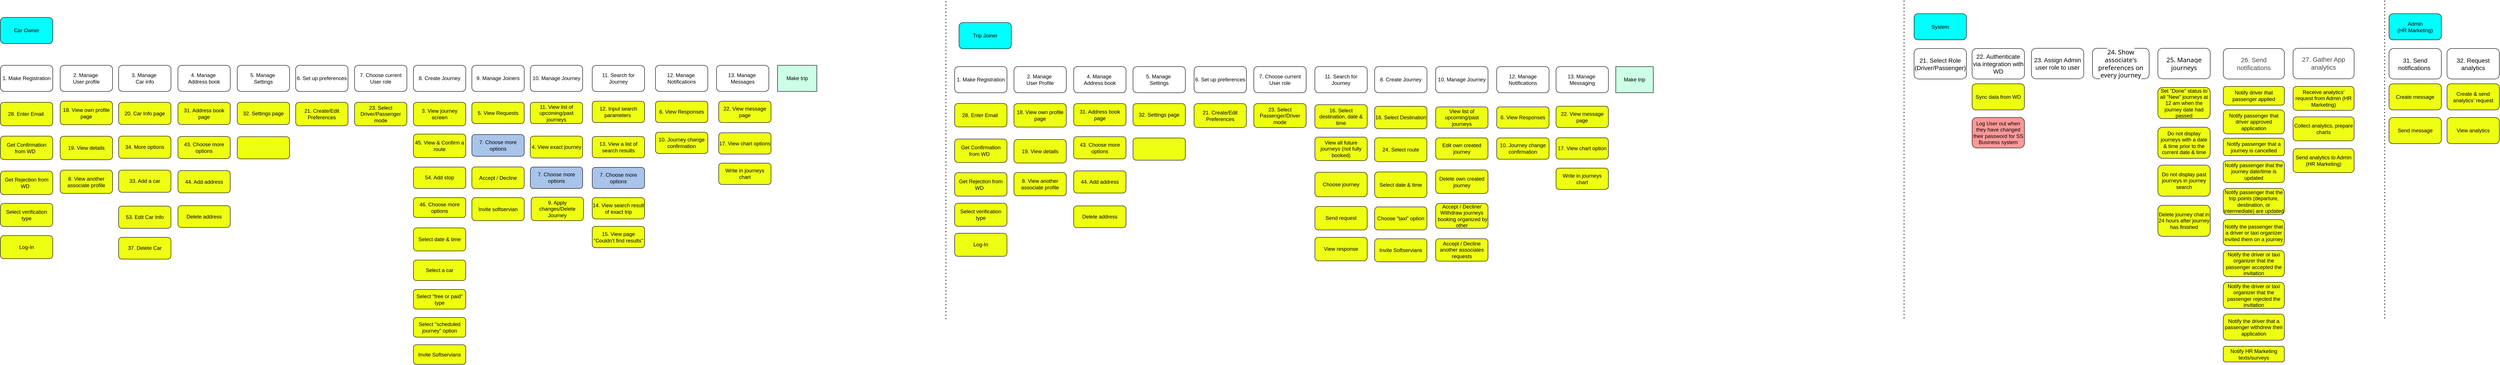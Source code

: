 <mxfile version="13.10.0" type="device"><diagram id="d3AFdZgEPiyiowlyRzLL" name="Page-1"><mxGraphModel dx="1703" dy="728" grid="1" gridSize="10" guides="1" tooltips="1" connect="1" arrows="1" fold="1" page="1" pageScale="1" pageWidth="1100" pageHeight="850" math="0" shadow="0"><root><mxCell id="0"/><mxCell id="1" parent="0"/><mxCell id="xVtE0BD7eOdmtoDWy0wk-1" value="Car Owner" style="rounded=1;whiteSpace=wrap;html=1;fillColor=#00FFFF;" parent="1" vertex="1"><mxGeometry x="33" y="47" width="120" height="60" as="geometry"/></mxCell><mxCell id="xVtE0BD7eOdmtoDWy0wk-2" value="Trip Joiner" style="rounded=1;whiteSpace=wrap;html=1;fillColor=#00FFFF;" parent="1" vertex="1"><mxGeometry x="2231" y="59" width="120" height="60" as="geometry"/></mxCell><mxCell id="xVtE0BD7eOdmtoDWy0wk-3" value="1. Make Registration" style="rounded=1;whiteSpace=wrap;html=1;" parent="1" vertex="1"><mxGeometry x="33" y="157" width="120" height="60" as="geometry"/></mxCell><mxCell id="xVtE0BD7eOdmtoDWy0wk-4" value="2. Manage&amp;nbsp;&lt;br&gt;User profile" style="rounded=1;whiteSpace=wrap;html=1;" parent="1" vertex="1"><mxGeometry x="170" y="157" width="120" height="60" as="geometry"/></mxCell><mxCell id="xVtE0BD7eOdmtoDWy0wk-5" value="8. Create Journey" style="rounded=1;whiteSpace=wrap;html=1;" parent="1" vertex="1"><mxGeometry x="980" y="157" width="120" height="60" as="geometry"/></mxCell><mxCell id="xVtE0BD7eOdmtoDWy0wk-7" value="9. Manage Joiners" style="rounded=1;whiteSpace=wrap;html=1;" parent="1" vertex="1"><mxGeometry x="1114" y="157" width="120" height="60" as="geometry"/></mxCell><mxCell id="xVtE0BD7eOdmtoDWy0wk-8" value="10. Manage Journey" style="rounded=1;whiteSpace=wrap;html=1;" parent="1" vertex="1"><mxGeometry x="1248" y="157" width="120" height="60" as="geometry"/></mxCell><mxCell id="xVtE0BD7eOdmtoDWy0wk-9" value="Make trip" style="rounded=0;whiteSpace=wrap;html=1;fillColor=#CCFFE6;" parent="1" vertex="1"><mxGeometry x="1815" y="157" width="90" height="60" as="geometry"/></mxCell><mxCell id="xVtE0BD7eOdmtoDWy0wk-10" value="28. Enter Email&amp;nbsp;" style="rounded=1;whiteSpace=wrap;html=1;fillColor=#EFFF12;" parent="1" vertex="1"><mxGeometry x="33" y="242" width="120" height="54" as="geometry"/></mxCell><mxCell id="xVtE0BD7eOdmtoDWy0wk-13" value="45. View &amp;amp; Confirm a route" style="rounded=1;whiteSpace=wrap;html=1;fillColor=#EFFF12;" parent="1" vertex="1"><mxGeometry x="980" y="315" width="120" height="54" as="geometry"/></mxCell><mxCell id="xVtE0BD7eOdmtoDWy0wk-17" value="6. Set up preferences" style="rounded=1;whiteSpace=wrap;html=1;" parent="1" vertex="1"><mxGeometry x="710" y="157" width="120" height="60" as="geometry"/></mxCell><mxCell id="xVtE0BD7eOdmtoDWy0wk-18" value="21. Create/Edit Preferences" style="rounded=1;whiteSpace=wrap;html=1;fillColor=#EFFF12;" parent="1" vertex="1"><mxGeometry x="710" y="242" width="120" height="54" as="geometry"/></mxCell><mxCell id="xVtE0BD7eOdmtoDWy0wk-20" value="Invite softservian" style="rounded=1;whiteSpace=wrap;html=1;fillColor=#EFFF12;" parent="1" vertex="1"><mxGeometry x="1114" y="461" width="120" height="53" as="geometry"/></mxCell><mxCell id="xVtE0BD7eOdmtoDWy0wk-21" value="5. View Requests" style="rounded=1;whiteSpace=wrap;html=1;fillColor=#EFFF12;" parent="1" vertex="1"><mxGeometry x="1114" y="242" width="120" height="49" as="geometry"/></mxCell><mxCell id="xVtE0BD7eOdmtoDWy0wk-22" value="Accept / Decline" style="rounded=1;whiteSpace=wrap;html=1;fillColor=#EFFF12;" parent="1" vertex="1"><mxGeometry x="1114" y="390.5" width="120" height="50" as="geometry"/></mxCell><mxCell id="xVtE0BD7eOdmtoDWy0wk-25" value="Log-In" style="rounded=1;whiteSpace=wrap;html=1;fillColor=#EFFF12;" parent="1" vertex="1"><mxGeometry x="33" y="548.25" width="120" height="53" as="geometry"/></mxCell><mxCell id="xVtE0BD7eOdmtoDWy0wk-29" value="13. Manage&amp;nbsp;&lt;br&gt;Messaging" style="rounded=1;whiteSpace=wrap;html=1;" parent="1" vertex="1"><mxGeometry x="3600" y="160" width="120" height="60" as="geometry"/></mxCell><mxCell id="xVtE0BD7eOdmtoDWy0wk-30" value="12. Manage Notifications" style="rounded=1;whiteSpace=wrap;html=1;" parent="1" vertex="1"><mxGeometry x="3464" y="160" width="120" height="60" as="geometry"/></mxCell><mxCell id="xVtE0BD7eOdmtoDWy0wk-33" value="" style="endArrow=none;dashed=1;html=1;dashPattern=1 3;strokeWidth=2;" parent="1" edge="1"><mxGeometry width="50" height="50" relative="1" as="geometry"><mxPoint x="2201" y="740" as="sourcePoint"/><mxPoint x="2201" y="10" as="targetPoint"/></mxGeometry></mxCell><mxCell id="xVtE0BD7eOdmtoDWy0wk-34" value="Make trip" style="rounded=0;whiteSpace=wrap;html=1;fillColor=#CCFFE6;" parent="1" vertex="1"><mxGeometry x="3737" y="160" width="86" height="60" as="geometry"/></mxCell><mxCell id="xVtE0BD7eOdmtoDWy0wk-35" value="System" style="rounded=1;whiteSpace=wrap;html=1;fillColor=#00FFFF;" parent="1" vertex="1"><mxGeometry x="4421" y="38.5" width="120" height="60" as="geometry"/></mxCell><mxCell id="xVtE0BD7eOdmtoDWy0wk-36" value="&lt;font style=&quot;font-size: 14px&quot;&gt;21. Select Role (Driver/Passenger)&lt;/font&gt;" style="rounded=1;whiteSpace=wrap;html=1;" parent="1" vertex="1"><mxGeometry x="4421" y="118.5" width="120" height="70" as="geometry"/></mxCell><mxCell id="B_9zIE_i-Jm8d3sQfP0X-3" value="Select verification type" style="rounded=1;whiteSpace=wrap;html=1;fillColor=#EFFF12;" parent="1" vertex="1"><mxGeometry x="33" y="474.25" width="120" height="53" as="geometry"/></mxCell><mxCell id="B_9zIE_i-Jm8d3sQfP0X-6" value="13. Manage&amp;nbsp;&lt;br&gt;Messages" style="rounded=1;whiteSpace=wrap;html=1;" parent="1" vertex="1"><mxGeometry x="1675" y="157" width="120" height="60" as="geometry"/></mxCell><mxCell id="B_9zIE_i-Jm8d3sQfP0X-8" value="8. View another associate profile" style="rounded=1;whiteSpace=wrap;html=1;fillColor=#EFFF12;" parent="1" vertex="1"><mxGeometry x="170" y="397.75" width="120" height="53.5" as="geometry"/></mxCell><mxCell id="B_9zIE_i-Jm8d3sQfP0X-9" value="Log User out when they have changed their password for SS Business system" style="rounded=1;whiteSpace=wrap;html=1;fillColor=#FF9999;" parent="1" vertex="1"><mxGeometry x="4554" y="277" width="120" height="70" as="geometry"/></mxCell><mxCell id="B_9zIE_i-Jm8d3sQfP0X-10" value="&lt;font style=&quot;font-size: 14px&quot;&gt;22. Authenticate via integration with WD&lt;/font&gt;" style="rounded=1;whiteSpace=wrap;html=1;" parent="1" vertex="1"><mxGeometry x="4554" y="118.5" width="120" height="70" as="geometry"/></mxCell><mxCell id="B_9zIE_i-Jm8d3sQfP0X-11" value="" style="endArrow=none;dashed=1;html=1;dashPattern=1 3;strokeWidth=2;" parent="1" edge="1"><mxGeometry width="50" height="50" relative="1" as="geometry"><mxPoint x="4398" y="738.5" as="sourcePoint"/><mxPoint x="4398" y="8.5" as="targetPoint"/></mxGeometry></mxCell><mxCell id="B_9zIE_i-Jm8d3sQfP0X-12" value="&lt;font style=&quot;font-size: 14px&quot;&gt;23. Assign Admin user role to user&lt;/font&gt;" style="rounded=1;whiteSpace=wrap;html=1;" parent="1" vertex="1"><mxGeometry x="4690" y="118" width="120" height="70" as="geometry"/></mxCell><mxCell id="B_9zIE_i-Jm8d3sQfP0X-13" value="&lt;span style=&quot;font-family: &amp;#34;calibri&amp;#34; , &amp;#34;segoe ui&amp;#34; , &amp;#34;calibri&amp;#34; , &amp;#34;thonburi&amp;#34; , &amp;#34;arial&amp;#34; , &amp;#34;verdana&amp;#34; , sans-serif , &amp;#34;mongolian baiti&amp;#34; , &amp;#34;microsoft yi baiti&amp;#34; , &amp;#34;javanese text&amp;#34; ; font-size: 14.667px ; background-color: rgb(255 , 255 , 255)&quot;&gt;24. Show associate's preferences on every journey&lt;/span&gt;" style="rounded=1;whiteSpace=wrap;html=1;" parent="1" vertex="1"><mxGeometry x="4830" y="118" width="130" height="70" as="geometry"/></mxCell><mxCell id="B_9zIE_i-Jm8d3sQfP0X-14" value="Sync data from WD" style="rounded=1;whiteSpace=wrap;html=1;fillColor=#EFFF12;" parent="1" vertex="1"><mxGeometry x="4554" y="199.5" width="120" height="60" as="geometry"/></mxCell><mxCell id="B_9zIE_i-Jm8d3sQfP0X-16" value="3. Manage&amp;nbsp;&lt;br&gt;Car info" style="rounded=1;whiteSpace=wrap;html=1;" parent="1" vertex="1"><mxGeometry x="304" y="157" width="120" height="60" as="geometry"/></mxCell><mxCell id="B_9zIE_i-Jm8d3sQfP0X-19" value="20. Car Info page" style="rounded=1;whiteSpace=wrap;html=1;fillColor=#EFFF12;" parent="1" vertex="1"><mxGeometry x="304" y="242" width="120" height="51" as="geometry"/></mxCell><mxCell id="B_9zIE_i-Jm8d3sQfP0X-20" value="53. Edit Car Info" style="rounded=1;whiteSpace=wrap;html=1;fillColor=#EFFF12;" parent="1" vertex="1"><mxGeometry x="304" y="480.5" width="120" height="51" as="geometry"/></mxCell><mxCell id="B_9zIE_i-Jm8d3sQfP0X-22" value="37. Delete Car" style="rounded=1;whiteSpace=wrap;html=1;fillColor=#EFFF12;" parent="1" vertex="1"><mxGeometry x="304" y="552.25" width="120" height="50" as="geometry"/></mxCell><mxCell id="B_9zIE_i-Jm8d3sQfP0X-24" value="Select date &amp;amp; time" style="rounded=1;whiteSpace=wrap;html=1;fillColor=#EFFF12;" parent="1" vertex="1"><mxGeometry x="980" y="530.5" width="120" height="53" as="geometry"/></mxCell><mxCell id="B_9zIE_i-Jm8d3sQfP0X-26" value="Select a car" style="rounded=1;whiteSpace=wrap;html=1;fillColor=#EFFF12;" parent="1" vertex="1"><mxGeometry x="980" y="604.5" width="120" height="47" as="geometry"/></mxCell><mxCell id="B_9zIE_i-Jm8d3sQfP0X-28" value="4. View exact journey" style="rounded=1;whiteSpace=wrap;html=1;fillColor=#EFFF12;" parent="1" vertex="1"><mxGeometry x="1248" y="319.75" width="120" height="50.25" as="geometry"/></mxCell><mxCell id="B_9zIE_i-Jm8d3sQfP0X-30" value="7. Choose more options" style="rounded=1;whiteSpace=wrap;html=1;fillColor=#A9C4EB;" parent="1" vertex="1"><mxGeometry x="1248" y="390.75" width="120" height="49.25" as="geometry"/></mxCell><mxCell id="B_9zIE_i-Jm8d3sQfP0X-31" value="Select &quot;free or paid&quot; type" style="rounded=1;whiteSpace=wrap;html=1;fillColor=#EFFF12;" parent="1" vertex="1"><mxGeometry x="980" y="672" width="120" height="45" as="geometry"/></mxCell><mxCell id="B_9zIE_i-Jm8d3sQfP0X-32" value="Select &quot;scheduled journey&quot; option" style="rounded=1;whiteSpace=wrap;html=1;fillColor=#EFFF12;" parent="1" vertex="1"><mxGeometry x="980" y="736.5" width="120" height="45" as="geometry"/></mxCell><mxCell id="B_9zIE_i-Jm8d3sQfP0X-33" value="Invite Softservians" style="rounded=1;whiteSpace=wrap;html=1;fillColor=#EFFF12;" parent="1" vertex="1"><mxGeometry x="980" y="799" width="120" height="45" as="geometry"/></mxCell><mxCell id="B_9zIE_i-Jm8d3sQfP0X-34" value="7. Choose current User role" style="rounded=1;whiteSpace=wrap;html=1;" parent="1" vertex="1"><mxGeometry x="845" y="157" width="120" height="60" as="geometry"/></mxCell><mxCell id="B_9zIE_i-Jm8d3sQfP0X-35" value="23. Select Driver/Passenger mode" style="rounded=1;whiteSpace=wrap;html=1;fillColor=#EFFF12;" parent="1" vertex="1"><mxGeometry x="845" y="242" width="120" height="54" as="geometry"/></mxCell><mxCell id="B_9zIE_i-Jm8d3sQfP0X-38" value="46. Choose more options" style="rounded=1;whiteSpace=wrap;html=1;fillColor=#EFFF12;" parent="1" vertex="1"><mxGeometry x="980" y="461" width="120" height="45.5" as="geometry"/></mxCell><mxCell id="B_9zIE_i-Jm8d3sQfP0X-39" value="1. Make Registration" style="rounded=1;whiteSpace=wrap;html=1;" parent="1" vertex="1"><mxGeometry x="2221" y="160" width="120" height="60" as="geometry"/></mxCell><mxCell id="B_9zIE_i-Jm8d3sQfP0X-40" value="2. Manage&amp;nbsp;&lt;br&gt;User Profile" style="rounded=1;whiteSpace=wrap;html=1;" parent="1" vertex="1"><mxGeometry x="2357" y="160" width="120" height="60" as="geometry"/></mxCell><mxCell id="B_9zIE_i-Jm8d3sQfP0X-47" value="8. Create Journey" style="rounded=1;whiteSpace=wrap;html=1;" parent="1" vertex="1"><mxGeometry x="3184" y="160" width="120" height="60" as="geometry"/></mxCell><mxCell id="B_9zIE_i-Jm8d3sQfP0X-48" value="16. Select Destination" style="rounded=1;whiteSpace=wrap;html=1;fillColor=#EFFF12;" parent="1" vertex="1"><mxGeometry x="3184" y="251.25" width="120" height="51.5" as="geometry"/></mxCell><mxCell id="B_9zIE_i-Jm8d3sQfP0X-49" value="6. Set up preferences" style="rounded=1;whiteSpace=wrap;html=1;" parent="1" vertex="1"><mxGeometry x="2770" y="160" width="120" height="60" as="geometry"/></mxCell><mxCell id="B_9zIE_i-Jm8d3sQfP0X-51" value="Select date &amp;amp; time" style="rounded=1;whiteSpace=wrap;html=1;fillColor=#EFFF12;" parent="1" vertex="1"><mxGeometry x="3184" y="402" width="120" height="59" as="geometry"/></mxCell><mxCell id="B_9zIE_i-Jm8d3sQfP0X-56" value="Choose &quot;taxi&quot; option" style="rounded=1;whiteSpace=wrap;html=1;fillColor=#EFFF12;" parent="1" vertex="1"><mxGeometry x="3184" y="482.25" width="120" height="53" as="geometry"/></mxCell><mxCell id="B_9zIE_i-Jm8d3sQfP0X-57" value="7. Choose current User role" style="rounded=1;whiteSpace=wrap;html=1;" parent="1" vertex="1"><mxGeometry x="2907" y="160" width="120" height="60" as="geometry"/></mxCell><mxCell id="B_9zIE_i-Jm8d3sQfP0X-59" value="23. Select Passenger/Driver mode" style="rounded=1;whiteSpace=wrap;html=1;fillColor=#EFFF12;" parent="1" vertex="1"><mxGeometry x="2907" y="245" width="120" height="55" as="geometry"/></mxCell><mxCell id="B_9zIE_i-Jm8d3sQfP0X-60" value="24. Select route" style="rounded=1;whiteSpace=wrap;html=1;fillColor=#EFFF12;" parent="1" vertex="1"><mxGeometry x="3184" y="323.5" width="120" height="55" as="geometry"/></mxCell><mxCell id="B_9zIE_i-Jm8d3sQfP0X-61" value="11. Search for Journey" style="rounded=1;whiteSpace=wrap;html=1;" parent="1" vertex="1"><mxGeometry x="3047" y="160" width="120" height="60" as="geometry"/></mxCell><mxCell id="B_9zIE_i-Jm8d3sQfP0X-62" value="16. Select destination, date &amp;amp; time" style="rounded=1;whiteSpace=wrap;html=1;fillColor=#EFFF12;" parent="1" vertex="1"><mxGeometry x="3047" y="247.5" width="120" height="54" as="geometry"/></mxCell><mxCell id="B_9zIE_i-Jm8d3sQfP0X-66" value="Choose journey" style="rounded=1;whiteSpace=wrap;html=1;fillColor=#EFFF12;" parent="1" vertex="1"><mxGeometry x="3047" y="402.75" width="120" height="56.25" as="geometry"/></mxCell><mxCell id="B_9zIE_i-Jm8d3sQfP0X-67" value="Send request" style="rounded=1;whiteSpace=wrap;html=1;fillColor=#EFFF12;" parent="1" vertex="1"><mxGeometry x="3047" y="481.25" width="120" height="54" as="geometry"/></mxCell><mxCell id="B_9zIE_i-Jm8d3sQfP0X-68" value="View response" style="rounded=1;whiteSpace=wrap;html=1;fillColor=#EFFF12;" parent="1" vertex="1"><mxGeometry x="3047" y="552.25" width="120" height="54" as="geometry"/></mxCell><mxCell id="B_9zIE_i-Jm8d3sQfP0X-73" value="View all future journeys (not fully booked)" style="rounded=1;whiteSpace=wrap;html=1;fillColor=#EFFF12;" parent="1" vertex="1"><mxGeometry x="3047" y="322" width="120" height="54" as="geometry"/></mxCell><mxCell id="B_9zIE_i-Jm8d3sQfP0X-74" value="10. Manage Journey" style="rounded=1;whiteSpace=wrap;html=1;" parent="1" vertex="1"><mxGeometry x="3324" y="160" width="120" height="60" as="geometry"/></mxCell><mxCell id="B_9zIE_i-Jm8d3sQfP0X-75" value="Edit own created journey" style="rounded=1;whiteSpace=wrap;html=1;fillColor=#EFFF12;" parent="1" vertex="1"><mxGeometry x="3324" y="323.75" width="120" height="49" as="geometry"/></mxCell><mxCell id="B_9zIE_i-Jm8d3sQfP0X-76" value="Delete own created journey" style="rounded=1;whiteSpace=wrap;html=1;fillColor=#EFFF12;" parent="1" vertex="1"><mxGeometry x="3324" y="397.5" width="120" height="54" as="geometry"/></mxCell><mxCell id="B_9zIE_i-Jm8d3sQfP0X-77" value="Accept / Decline/ Withdraw journeys&lt;br&gt;&amp;nbsp;booking organized by other" style="rounded=1;whiteSpace=wrap;html=1;fillColor=#EFFF12;" parent="1" vertex="1"><mxGeometry x="3324" y="474.25" width="120" height="57.25" as="geometry"/></mxCell><mxCell id="B_9zIE_i-Jm8d3sQfP0X-78" value="Accept / Decline another associates requests" style="rounded=1;whiteSpace=wrap;html=1;fillColor=#EFFF12;" parent="1" vertex="1"><mxGeometry x="3324" y="555.5" width="120" height="51.5" as="geometry"/></mxCell><mxCell id="B_9zIE_i-Jm8d3sQfP0X-83" value="View list of upcoming/past journeys" style="rounded=1;whiteSpace=wrap;html=1;fillColor=#EFFF12;" parent="1" vertex="1"><mxGeometry x="3324" y="252.5" width="120" height="49" as="geometry"/></mxCell><mxCell id="B_9zIE_i-Jm8d3sQfP0X-84" value="11. View list of upcoming/past journeys" style="rounded=1;whiteSpace=wrap;html=1;fillColor=#EFFF12;" parent="1" vertex="1"><mxGeometry x="1248" y="242" width="120" height="49" as="geometry"/></mxCell><mxCell id="B_9zIE_i-Jm8d3sQfP0X-86" value="Invite Softservians" style="rounded=1;whiteSpace=wrap;html=1;fillColor=#EFFF12;" parent="1" vertex="1"><mxGeometry x="3184" y="555.5" width="120" height="53" as="geometry"/></mxCell><mxCell id="B_9zIE_i-Jm8d3sQfP0X-87" value="12. Manage&amp;nbsp;&lt;br&gt;Notifications" style="rounded=1;whiteSpace=wrap;html=1;" parent="1" vertex="1"><mxGeometry x="1535" y="157" width="120" height="60" as="geometry"/></mxCell><mxCell id="B_9zIE_i-Jm8d3sQfP0X-88" value="6. View Responses" style="rounded=1;whiteSpace=wrap;html=1;fillColor=#EFFF12;" parent="1" vertex="1"><mxGeometry x="3464" y="252.5" width="120" height="49" as="geometry"/></mxCell><mxCell id="B_9zIE_i-Jm8d3sQfP0X-89" value="&lt;span style=&quot;color: rgb(68 , 68 , 68) ; font-family: &amp;#34;calibri&amp;#34; , sans-serif , &amp;#34;mongolian baiti&amp;#34; , &amp;#34;microsoft yi baiti&amp;#34; , &amp;#34;javanese text&amp;#34; , &amp;#34;yu gothic&amp;#34; ; font-size: 14.667px ; text-align: left ; background-color: rgb(255 , 255 , 255)&quot;&gt;26. Send notifications&lt;/span&gt;" style="rounded=1;whiteSpace=wrap;html=1;" parent="1" vertex="1"><mxGeometry x="5130" y="118.5" width="140" height="70" as="geometry"/></mxCell><mxCell id="B_9zIE_i-Jm8d3sQfP0X-90" value="Notify driver that passenger applied" style="rounded=1;whiteSpace=wrap;html=1;fillColor=#EFFF12;" parent="1" vertex="1"><mxGeometry x="5130" y="205.5" width="140" height="43" as="geometry"/></mxCell><mxCell id="B_9zIE_i-Jm8d3sQfP0X-91" value="Notify passenger that driver approved application" style="rounded=1;whiteSpace=wrap;html=1;fillColor=#EFFF12;" parent="1" vertex="1"><mxGeometry x="5130" y="259.5" width="140" height="55" as="geometry"/></mxCell><mxCell id="B_9zIE_i-Jm8d3sQfP0X-92" value="Notify passenger that a journey is cancelled" style="rounded=1;whiteSpace=wrap;html=1;fillColor=#EFFF12;" parent="1" vertex="1"><mxGeometry x="5130" y="324.5" width="140" height="40" as="geometry"/></mxCell><mxCell id="B_9zIE_i-Jm8d3sQfP0X-93" value="Notify passenger that the journey date/time is updated" style="rounded=1;whiteSpace=wrap;html=1;fillColor=#EFFF12;" parent="1" vertex="1"><mxGeometry x="5130" y="376.25" width="140" height="50.25" as="geometry"/></mxCell><mxCell id="B_9zIE_i-Jm8d3sQfP0X-94" value="Notify passenger that the trip points (departure, destination, or intermediate) are updated" style="rounded=1;whiteSpace=wrap;html=1;fillColor=#EFFF12;" parent="1" vertex="1"><mxGeometry x="5130" y="439.75" width="140" height="60" as="geometry"/></mxCell><mxCell id="B_9zIE_i-Jm8d3sQfP0X-95" value="Notify the passenger that a driver or taxi organizer invited them on a journey" style="rounded=1;whiteSpace=wrap;html=1;fillColor=#EFFF12;" parent="1" vertex="1"><mxGeometry x="5130" y="511.5" width="140" height="60" as="geometry"/></mxCell><mxCell id="B_9zIE_i-Jm8d3sQfP0X-96" value="Notify the driver or taxi organizer that the passenger accepted the invitation" style="rounded=1;whiteSpace=wrap;html=1;fillColor=#EFFF12;" parent="1" vertex="1"><mxGeometry x="5130" y="582.5" width="140" height="60" as="geometry"/></mxCell><mxCell id="B_9zIE_i-Jm8d3sQfP0X-97" value="Notify the driver or taxi organizer that the passenger rejected the invitation" style="rounded=1;whiteSpace=wrap;html=1;fillColor=#EFFF12;" parent="1" vertex="1"><mxGeometry x="5130" y="655.5" width="140" height="60" as="geometry"/></mxCell><mxCell id="B_9zIE_i-Jm8d3sQfP0X-98" value="Notify the driver that a passenger withdrew their application" style="rounded=1;whiteSpace=wrap;html=1;fillColor=#EFFF12;" parent="1" vertex="1"><mxGeometry x="5130" y="728.5" width="140" height="60" as="geometry"/></mxCell><mxCell id="B_9zIE_i-Jm8d3sQfP0X-101" value="17. View chart option" style="rounded=1;whiteSpace=wrap;html=1;fillColor=#EFFF12;" parent="1" vertex="1"><mxGeometry x="3600" y="323.5" width="120" height="49" as="geometry"/></mxCell><mxCell id="B_9zIE_i-Jm8d3sQfP0X-102" value="Notify HR Marketing texts/surveys" style="rounded=1;whiteSpace=wrap;html=1;fillColor=#EFFF12;" parent="1" vertex="1"><mxGeometry x="5130" y="802.5" width="140" height="36" as="geometry"/></mxCell><mxCell id="B_9zIE_i-Jm8d3sQfP0X-103" value="&lt;div&gt;&lt;font color=&quot;#444444&quot; face=&quot;calibri, sans-serif, mongolian baiti, microsoft yi baiti, javanese text, yu gothic&quot;&gt;&lt;span style=&quot;font-size: 14.667px ; background-color: rgb(255 , 255 , 255)&quot;&gt;27. Gather App analytics&lt;/span&gt;&lt;/font&gt;&lt;/div&gt;" style="rounded=1;whiteSpace=wrap;html=1;align=center;" parent="1" vertex="1"><mxGeometry x="5290" y="118" width="140" height="70" as="geometry"/></mxCell><mxCell id="B_9zIE_i-Jm8d3sQfP0X-104" value="Collect analytics, prepare charts" style="rounded=1;whiteSpace=wrap;html=1;fillColor=#EFFF12;" parent="1" vertex="1"><mxGeometry x="5290" y="275.5" width="140" height="55" as="geometry"/></mxCell><mxCell id="B_9zIE_i-Jm8d3sQfP0X-105" value="&lt;font face=&quot;calibri, segoe ui, calibri, thonburi, arial, verdana, sans-serif, mongolian baiti, microsoft yi baiti, javanese text&quot;&gt;&lt;span style=&quot;font-size: 14.667px ; background-color: rgb(255 , 255 , 255)&quot;&gt;25. Manage journeys&lt;/span&gt;&lt;/font&gt;" style="rounded=1;whiteSpace=wrap;html=1;" parent="1" vertex="1"><mxGeometry x="4980" y="118" width="120" height="70" as="geometry"/></mxCell><mxCell id="B_9zIE_i-Jm8d3sQfP0X-106" value="Set &quot;Done&quot; status to all &quot;New&quot; journeys at 12 am when the journey date had passed" style="rounded=1;whiteSpace=wrap;html=1;fillColor=#EFFF12;" parent="1" vertex="1"><mxGeometry x="4980" y="208" width="120" height="71.5" as="geometry"/></mxCell><mxCell id="B_9zIE_i-Jm8d3sQfP0X-107" value="Do not display journeys with a date &amp;amp; time prior to the current date &amp;amp; time" style="rounded=1;whiteSpace=wrap;html=1;fillColor=#EFFF12;" parent="1" vertex="1"><mxGeometry x="4980" y="299.25" width="120" height="71.5" as="geometry"/></mxCell><mxCell id="B_9zIE_i-Jm8d3sQfP0X-108" value="Do not display past journeys in journey search" style="rounded=1;whiteSpace=wrap;html=1;fillColor=#EFFF12;" parent="1" vertex="1"><mxGeometry x="4980" y="386.25" width="120" height="71.5" as="geometry"/></mxCell><mxCell id="B_9zIE_i-Jm8d3sQfP0X-109" value="Delete journey chat in 24 hours after journey has finished" style="rounded=1;whiteSpace=wrap;html=1;fillColor=#EFFF12;" parent="1" vertex="1"><mxGeometry x="4980" y="478.5" width="120" height="71.5" as="geometry"/></mxCell><mxCell id="9d6Gaj9WJZbcfXUQ6gpc-1" value="9. Apply changes/Delete Journey" style="rounded=1;whiteSpace=wrap;html=1;fillColor=#EFFF12;" parent="1" vertex="1"><mxGeometry x="1250" y="460" width="120" height="54" as="geometry"/></mxCell><mxCell id="9d6Gaj9WJZbcfXUQ6gpc-2" value="7. Choose more options" style="rounded=1;whiteSpace=wrap;html=1;fillColor=#A9C4EB;" parent="1" vertex="1"><mxGeometry x="1114" y="316" width="120" height="50" as="geometry"/></mxCell><mxCell id="9d6Gaj9WJZbcfXUQ6gpc-3" value="11. Search for Journey" style="rounded=1;whiteSpace=wrap;html=1;" parent="1" vertex="1"><mxGeometry x="1390" y="157.25" width="120" height="60" as="geometry"/></mxCell><mxCell id="9d6Gaj9WJZbcfXUQ6gpc-4" value="12. Input search parameters&amp;nbsp;" style="rounded=1;whiteSpace=wrap;html=1;fillColor=#EFFF12;" parent="1" vertex="1"><mxGeometry x="1390" y="239.5" width="120" height="49" as="geometry"/></mxCell><mxCell id="9d6Gaj9WJZbcfXUQ6gpc-5" value="13. View a list of search results" style="rounded=1;whiteSpace=wrap;html=1;fillColor=#EFFF12;" parent="1" vertex="1"><mxGeometry x="1390" y="320.5" width="120" height="49" as="geometry"/></mxCell><mxCell id="9d6Gaj9WJZbcfXUQ6gpc-6" value="7. Choose more options" style="rounded=1;whiteSpace=wrap;html=1;fillColor=#A9C4EB;" parent="1" vertex="1"><mxGeometry x="1390" y="391.5" width="120" height="48.5" as="geometry"/></mxCell><mxCell id="9d6Gaj9WJZbcfXUQ6gpc-12" value="10. Journey change confirmation" style="rounded=1;whiteSpace=wrap;html=1;fillColor=#EFFF12;" parent="1" vertex="1"><mxGeometry x="3464" y="323.75" width="120" height="49" as="geometry"/></mxCell><mxCell id="9d6Gaj9WJZbcfXUQ6gpc-14" value="14. View search result of exact trip" style="rounded=1;whiteSpace=wrap;html=1;fillColor=#EFFF12;" parent="1" vertex="1"><mxGeometry x="1390" y="461" width="120" height="49" as="geometry"/></mxCell><mxCell id="9d6Gaj9WJZbcfXUQ6gpc-15" value="15. View page &quot;Couldn't find results&quot;" style="rounded=1;whiteSpace=wrap;html=1;fillColor=#EFFF12;" parent="1" vertex="1"><mxGeometry x="1390" y="527" width="120" height="49" as="geometry"/></mxCell><mxCell id="9d6Gaj9WJZbcfXUQ6gpc-16" value="Write in journeys chart" style="rounded=1;whiteSpace=wrap;html=1;fillColor=#EFFF12;" parent="1" vertex="1"><mxGeometry x="3600" y="393.25" width="120" height="49" as="geometry"/></mxCell><mxCell id="9d6Gaj9WJZbcfXUQ6gpc-17" value="18. View own profile page" style="rounded=1;whiteSpace=wrap;html=1;fillColor=#EFFF12;" parent="1" vertex="1"><mxGeometry x="170" y="239.5" width="120" height="54" as="geometry"/></mxCell><mxCell id="9d6Gaj9WJZbcfXUQ6gpc-18" value="19. View details" style="rounded=1;whiteSpace=wrap;html=1;fillColor=#EFFF12;" parent="1" vertex="1"><mxGeometry x="170" y="320" width="120" height="54" as="geometry"/></mxCell><mxCell id="9d6Gaj9WJZbcfXUQ6gpc-21" value="Admin&lt;br&gt;(HR Marketing)" style="rounded=1;whiteSpace=wrap;html=1;fillColor=#00FFFF;" parent="1" vertex="1"><mxGeometry x="5510" y="38.5" width="120" height="60" as="geometry"/></mxCell><mxCell id="9d6Gaj9WJZbcfXUQ6gpc-22" value="&lt;font style=&quot;font-size: 14px&quot;&gt;31. Send notifications&amp;nbsp;&lt;/font&gt;" style="rounded=1;whiteSpace=wrap;html=1;" parent="1" vertex="1"><mxGeometry x="5510" y="118.5" width="120" height="70" as="geometry"/></mxCell><mxCell id="9d6Gaj9WJZbcfXUQ6gpc-24" value="&lt;font style=&quot;font-size: 14px&quot;&gt;32. Request analytics&lt;/font&gt;" style="rounded=1;whiteSpace=wrap;html=1;" parent="1" vertex="1"><mxGeometry x="5643" y="118.5" width="120" height="70" as="geometry"/></mxCell><mxCell id="9d6Gaj9WJZbcfXUQ6gpc-25" value="Create &amp;amp; send analytics' request" style="rounded=1;whiteSpace=wrap;html=1;fillColor=#EFFF12;" parent="1" vertex="1"><mxGeometry x="5643" y="199.5" width="120" height="60" as="geometry"/></mxCell><mxCell id="9d6Gaj9WJZbcfXUQ6gpc-26" value="8. View another associate profile" style="rounded=1;whiteSpace=wrap;html=1;fillColor=#EFFF12;" parent="1" vertex="1"><mxGeometry x="2357" y="403.25" width="120" height="53.5" as="geometry"/></mxCell><mxCell id="9d6Gaj9WJZbcfXUQ6gpc-27" value="18. View own profile page" style="rounded=1;whiteSpace=wrap;html=1;fillColor=#EFFF12;" parent="1" vertex="1"><mxGeometry x="2357" y="245" width="120" height="54" as="geometry"/></mxCell><mxCell id="9d6Gaj9WJZbcfXUQ6gpc-28" value="19. View details" style="rounded=1;whiteSpace=wrap;html=1;fillColor=#EFFF12;" parent="1" vertex="1"><mxGeometry x="2357" y="327.5" width="120" height="54" as="geometry"/></mxCell><mxCell id="9d6Gaj9WJZbcfXUQ6gpc-29" value="3. View journey screen" style="rounded=1;whiteSpace=wrap;html=1;fillColor=#EFFF12;" parent="1" vertex="1"><mxGeometry x="980" y="242" width="120" height="54" as="geometry"/></mxCell><mxCell id="9d6Gaj9WJZbcfXUQ6gpc-30" value="Create message" style="rounded=1;whiteSpace=wrap;html=1;fillColor=#EFFF12;" parent="1" vertex="1"><mxGeometry x="5510" y="199.5" width="120" height="60" as="geometry"/></mxCell><mxCell id="9d6Gaj9WJZbcfXUQ6gpc-31" value="" style="endArrow=none;dashed=1;html=1;dashPattern=1 3;strokeWidth=2;" parent="1" edge="1"><mxGeometry width="50" height="50" relative="1" as="geometry"><mxPoint x="5500.0" y="738.5" as="sourcePoint"/><mxPoint x="5500.0" y="8.5" as="targetPoint"/></mxGeometry></mxCell><mxCell id="9d6Gaj9WJZbcfXUQ6gpc-32" value="Send message" style="rounded=1;whiteSpace=wrap;html=1;fillColor=#EFFF12;" parent="1" vertex="1"><mxGeometry x="5510" y="277" width="120" height="60" as="geometry"/></mxCell><mxCell id="9d6Gaj9WJZbcfXUQ6gpc-33" value="View analytics" style="rounded=1;whiteSpace=wrap;html=1;fillColor=#EFFF12;" parent="1" vertex="1"><mxGeometry x="5643" y="277" width="120" height="60" as="geometry"/></mxCell><mxCell id="9d6Gaj9WJZbcfXUQ6gpc-34" value="Send analytics to Admin (HR Marketing)" style="rounded=1;whiteSpace=wrap;html=1;fillColor=#EFFF12;" parent="1" vertex="1"><mxGeometry x="5290" y="348.5" width="140" height="55" as="geometry"/></mxCell><mxCell id="9d6Gaj9WJZbcfXUQ6gpc-35" value="Receive analytics' request from Admin (HR Marketing)" style="rounded=1;whiteSpace=wrap;html=1;fillColor=#EFFF12;" parent="1" vertex="1"><mxGeometry x="5290" y="205.5" width="140" height="55" as="geometry"/></mxCell><mxCell id="9d6Gaj9WJZbcfXUQ6gpc-36" value="Get Confirmation from WD&amp;nbsp;&amp;nbsp;" style="rounded=1;whiteSpace=wrap;html=1;fillColor=#EFFF12;" parent="1" vertex="1"><mxGeometry x="33" y="319.75" width="120" height="54" as="geometry"/></mxCell><mxCell id="9d6Gaj9WJZbcfXUQ6gpc-37" value="Get Rejection from WD&amp;nbsp;&amp;nbsp;" style="rounded=1;whiteSpace=wrap;html=1;fillColor=#EFFF12;" parent="1" vertex="1"><mxGeometry x="33" y="400" width="120" height="54" as="geometry"/></mxCell><mxCell id="1ZOTGY9vCmaLr83w3t4A-1" value="4. Manage&amp;nbsp;&lt;br&gt;Address book" style="rounded=1;whiteSpace=wrap;html=1;" parent="1" vertex="1"><mxGeometry x="440" y="157" width="120" height="60" as="geometry"/></mxCell><mxCell id="1ZOTGY9vCmaLr83w3t4A-2" value="31. Address book page" style="rounded=1;whiteSpace=wrap;html=1;fillColor=#EFFF12;" parent="1" vertex="1"><mxGeometry x="440" y="242" width="120" height="51" as="geometry"/></mxCell><mxCell id="1ZOTGY9vCmaLr83w3t4A-3" value="43. Choose more options" style="rounded=1;whiteSpace=wrap;html=1;fillColor=#EFFF12;" parent="1" vertex="1"><mxGeometry x="440" y="320.5" width="120" height="51" as="geometry"/></mxCell><mxCell id="1ZOTGY9vCmaLr83w3t4A-5" value="Delete address" style="rounded=1;whiteSpace=wrap;html=1;fillColor=#EFFF12;" parent="1" vertex="1"><mxGeometry x="440" y="479.5" width="120" height="50" as="geometry"/></mxCell><mxCell id="1ZOTGY9vCmaLr83w3t4A-6" value="33. Add a car" style="rounded=1;whiteSpace=wrap;html=1;fillColor=#EFFF12;" parent="1" vertex="1"><mxGeometry x="304" y="397.75" width="120" height="51" as="geometry"/></mxCell><mxCell id="1ZOTGY9vCmaLr83w3t4A-7" value="5. Manage&amp;nbsp;&lt;br&gt;Settings" style="rounded=1;whiteSpace=wrap;html=1;" parent="1" vertex="1"><mxGeometry x="576" y="157" width="120" height="60" as="geometry"/></mxCell><mxCell id="1ZOTGY9vCmaLr83w3t4A-8" value="&lt;span&gt;32. Settings page&lt;/span&gt;" style="rounded=1;whiteSpace=wrap;html=1;fillColor=#EFFF12;" parent="1" vertex="1"><mxGeometry x="576" y="242" width="120" height="51" as="geometry"/></mxCell><mxCell id="1ZOTGY9vCmaLr83w3t4A-9" value="" style="rounded=1;whiteSpace=wrap;html=1;fillColor=#EFFF12;" parent="1" vertex="1"><mxGeometry x="576" y="321" width="120" height="51" as="geometry"/></mxCell><mxCell id="1ZOTGY9vCmaLr83w3t4A-13" value="4. Manage&amp;nbsp;&lt;br&gt;Address book" style="rounded=1;whiteSpace=wrap;html=1;" parent="1" vertex="1"><mxGeometry x="2494" y="160" width="120" height="60" as="geometry"/></mxCell><mxCell id="1ZOTGY9vCmaLr83w3t4A-14" value="31. Address book page" style="rounded=1;whiteSpace=wrap;html=1;fillColor=#EFFF12;" parent="1" vertex="1"><mxGeometry x="2494" y="245" width="120" height="51" as="geometry"/></mxCell><mxCell id="1ZOTGY9vCmaLr83w3t4A-18" value="5. Manage&amp;nbsp;&lt;br&gt;Settings" style="rounded=1;whiteSpace=wrap;html=1;" parent="1" vertex="1"><mxGeometry x="2630" y="160" width="120" height="60" as="geometry"/></mxCell><mxCell id="1ZOTGY9vCmaLr83w3t4A-19" value="32. Settings page" style="rounded=1;whiteSpace=wrap;html=1;fillColor=#EFFF12;" parent="1" vertex="1"><mxGeometry x="2630" y="245" width="120" height="51" as="geometry"/></mxCell><mxCell id="1ZOTGY9vCmaLr83w3t4A-20" value="" style="rounded=1;whiteSpace=wrap;html=1;fillColor=#EFFF12;" parent="1" vertex="1"><mxGeometry x="2630" y="324" width="120" height="51" as="geometry"/></mxCell><mxCell id="1ZOTGY9vCmaLr83w3t4A-21" value="28. Enter Email&amp;nbsp;" style="rounded=1;whiteSpace=wrap;html=1;fillColor=#EFFF12;" parent="1" vertex="1"><mxGeometry x="2221" y="244.63" width="120" height="54" as="geometry"/></mxCell><mxCell id="1ZOTGY9vCmaLr83w3t4A-22" value="Log-In" style="rounded=1;whiteSpace=wrap;html=1;fillColor=#EFFF12;" parent="1" vertex="1"><mxGeometry x="2221" y="542.88" width="120" height="53" as="geometry"/></mxCell><mxCell id="1ZOTGY9vCmaLr83w3t4A-23" value="Select verification type" style="rounded=1;whiteSpace=wrap;html=1;fillColor=#EFFF12;" parent="1" vertex="1"><mxGeometry x="2221" y="473.88" width="120" height="53" as="geometry"/></mxCell><mxCell id="1ZOTGY9vCmaLr83w3t4A-24" value="Get Confirmation from WD&amp;nbsp;&amp;nbsp;" style="rounded=1;whiteSpace=wrap;html=1;fillColor=#EFFF12;" parent="1" vertex="1"><mxGeometry x="2221" y="326.38" width="120" height="54" as="geometry"/></mxCell><mxCell id="1ZOTGY9vCmaLr83w3t4A-25" value="Get Rejection from WD&amp;nbsp;&amp;nbsp;" style="rounded=1;whiteSpace=wrap;html=1;fillColor=#EFFF12;" parent="1" vertex="1"><mxGeometry x="2221" y="403.63" width="120" height="54" as="geometry"/></mxCell><mxCell id="PO2FuE4ldTLtb1qKIO-q-1" value="44. Add address" style="rounded=1;whiteSpace=wrap;html=1;fillColor=#EFFF12;" vertex="1" parent="1"><mxGeometry x="440" y="399" width="120" height="51" as="geometry"/></mxCell><mxCell id="PO2FuE4ldTLtb1qKIO-q-2" value="54. Add stop" style="rounded=1;whiteSpace=wrap;html=1;fillColor=#EFFF12;" vertex="1" parent="1"><mxGeometry x="980" y="390.75" width="120" height="49.25" as="geometry"/></mxCell><mxCell id="PO2FuE4ldTLtb1qKIO-q-3" value="34. More options" style="rounded=1;whiteSpace=wrap;html=1;fillColor=#EFFF12;" vertex="1" parent="1"><mxGeometry x="304" y="319.75" width="120" height="51" as="geometry"/></mxCell><mxCell id="PO2FuE4ldTLtb1qKIO-q-4" value="22. View message page" style="rounded=1;whiteSpace=wrap;html=1;fillColor=#EFFF12;" vertex="1" parent="1"><mxGeometry x="3600" y="251" width="120" height="49" as="geometry"/></mxCell><mxCell id="PO2FuE4ldTLtb1qKIO-q-5" value="17. View chart options" style="rounded=1;whiteSpace=wrap;html=1;fillColor=#EFFF12;" vertex="1" parent="1"><mxGeometry x="1680" y="312" width="120" height="49" as="geometry"/></mxCell><mxCell id="PO2FuE4ldTLtb1qKIO-q-6" value="Write in journeys chart" style="rounded=1;whiteSpace=wrap;html=1;fillColor=#EFFF12;" vertex="1" parent="1"><mxGeometry x="1680" y="381.75" width="120" height="49" as="geometry"/></mxCell><mxCell id="PO2FuE4ldTLtb1qKIO-q-7" value="22. View message page" style="rounded=1;whiteSpace=wrap;html=1;fillColor=#EFFF12;" vertex="1" parent="1"><mxGeometry x="1680" y="239.5" width="120" height="49" as="geometry"/></mxCell><mxCell id="PO2FuE4ldTLtb1qKIO-q-8" value="21. Create/Edit Preferences" style="rounded=1;whiteSpace=wrap;html=1;fillColor=#EFFF12;" vertex="1" parent="1"><mxGeometry x="2770" y="245" width="120" height="55" as="geometry"/></mxCell><mxCell id="PO2FuE4ldTLtb1qKIO-q-10" value="43. Choose more options" style="rounded=1;whiteSpace=wrap;html=1;fillColor=#EFFF12;" vertex="1" parent="1"><mxGeometry x="2494" y="321" width="120" height="51" as="geometry"/></mxCell><mxCell id="PO2FuE4ldTLtb1qKIO-q-11" value="Delete address" style="rounded=1;whiteSpace=wrap;html=1;fillColor=#EFFF12;" vertex="1" parent="1"><mxGeometry x="2494" y="480" width="120" height="50" as="geometry"/></mxCell><mxCell id="PO2FuE4ldTLtb1qKIO-q-12" value="44. Add address" style="rounded=1;whiteSpace=wrap;html=1;fillColor=#EFFF12;" vertex="1" parent="1"><mxGeometry x="2494" y="399.5" width="120" height="51" as="geometry"/></mxCell><mxCell id="PO2FuE4ldTLtb1qKIO-q-13" value="6. View Responses" style="rounded=1;whiteSpace=wrap;html=1;fillColor=#EFFF12;" vertex="1" parent="1"><mxGeometry x="1535" y="239.5" width="120" height="49" as="geometry"/></mxCell><mxCell id="PO2FuE4ldTLtb1qKIO-q-14" value="10. Journey change confirmation" style="rounded=1;whiteSpace=wrap;html=1;fillColor=#EFFF12;" vertex="1" parent="1"><mxGeometry x="1535" y="310.75" width="120" height="49" as="geometry"/></mxCell></root></mxGraphModel></diagram></mxfile>